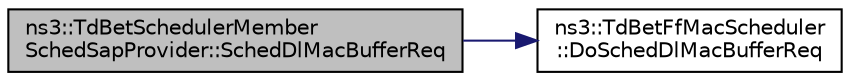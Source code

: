 digraph "ns3::TdBetSchedulerMemberSchedSapProvider::SchedDlMacBufferReq"
{
  edge [fontname="Helvetica",fontsize="10",labelfontname="Helvetica",labelfontsize="10"];
  node [fontname="Helvetica",fontsize="10",shape=record];
  rankdir="LR";
  Node1 [label="ns3::TdBetSchedulerMember\lSchedSapProvider::SchedDlMacBufferReq",height=0.2,width=0.4,color="black", fillcolor="grey75", style="filled", fontcolor="black"];
  Node1 -> Node2 [color="midnightblue",fontsize="10",style="solid"];
  Node2 [label="ns3::TdBetFfMacScheduler\l::DoSchedDlMacBufferReq",height=0.2,width=0.4,color="black", fillcolor="white", style="filled",URL="$d5/dee/classns3_1_1TdBetFfMacScheduler.html#a196dfea3b8a21fde209147b31d7b7275"];
}
